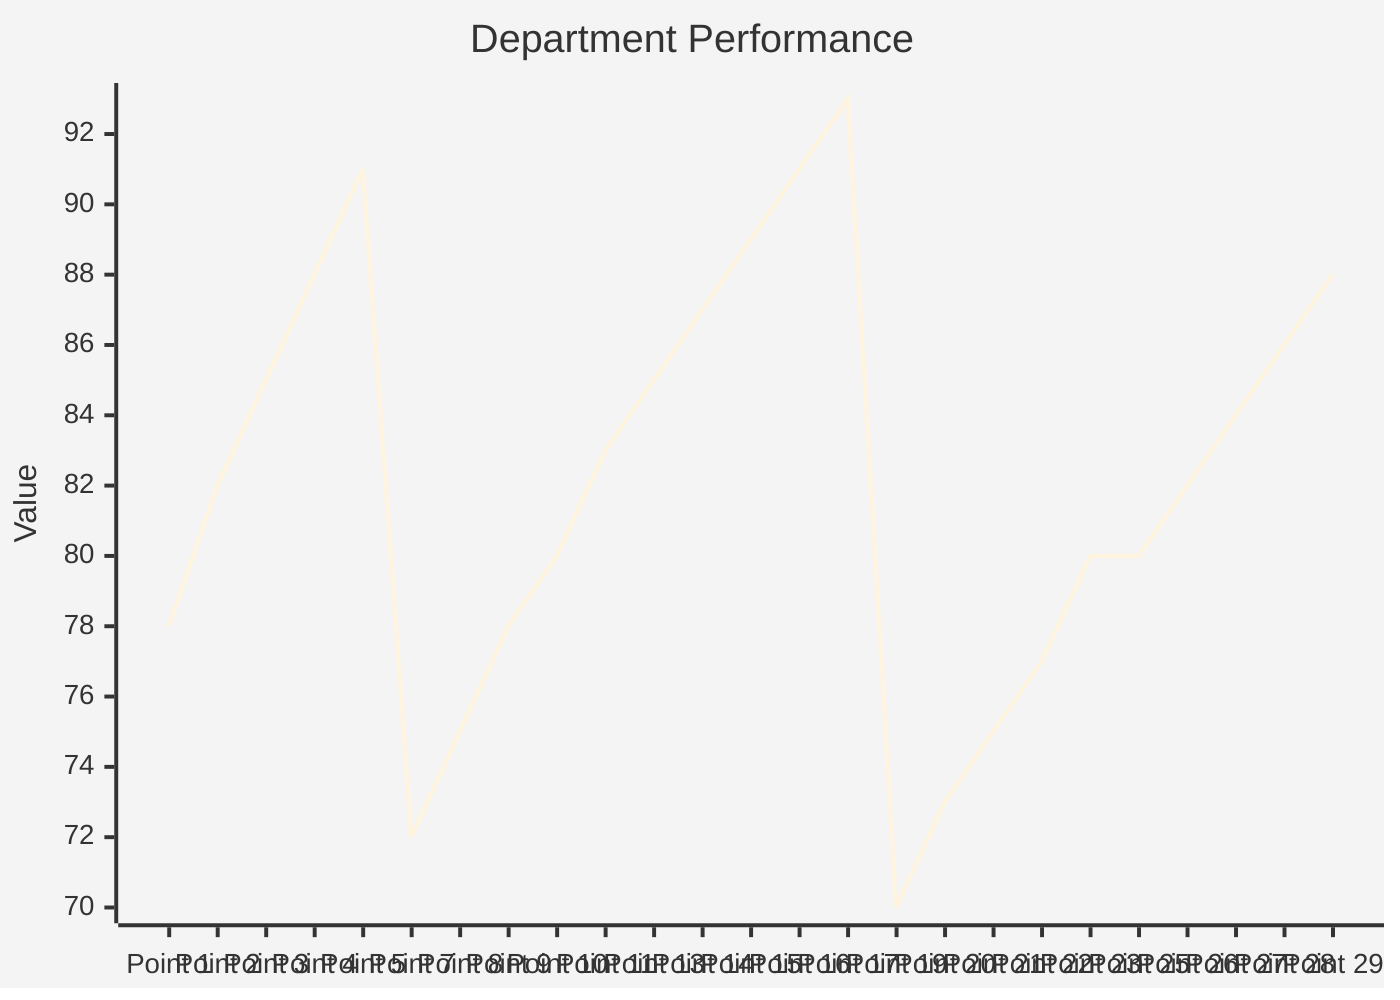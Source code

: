 %%{init: {'theme':'base'}}%%
xychart-beta
    title "Department Performance"
    x-axis ["Point 1", "Point 2", "Point 3", "Point 4", "Point 5", "Point 7", "Point 8", "Point 9", "Point 10", "Point 11", "Point 13", "Point 14", "Point 15", "Point 16", "Point 17", "Point 19", "Point 20", "Point 21", "Point 22", "Point 23", "Point 25", "Point 26", "Point 27", "Point 28", "Point 29"]
    y-axis "Value"
    line [78, 82, 85, 88, 91, 72, 75, 78, 80, 83, 85, 87, 89, 91, 93, 70, 73, 75, 77, 80, 80, 82, 84, 86, 88]